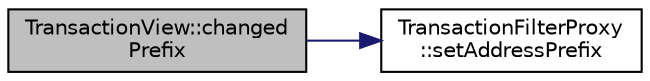 digraph "TransactionView::changedPrefix"
{
  edge [fontname="Helvetica",fontsize="10",labelfontname="Helvetica",labelfontsize="10"];
  node [fontname="Helvetica",fontsize="10",shape=record];
  rankdir="LR";
  Node80 [label="TransactionView::changed\lPrefix",height=0.2,width=0.4,color="black", fillcolor="grey75", style="filled", fontcolor="black"];
  Node80 -> Node81 [color="midnightblue",fontsize="10",style="solid",fontname="Helvetica"];
  Node81 [label="TransactionFilterProxy\l::setAddressPrefix",height=0.2,width=0.4,color="black", fillcolor="white", style="filled",URL="$d2/ddd/class_transaction_filter_proxy.html#ad0b4258695ed1fbbf70d29f4e264361a"];
}
